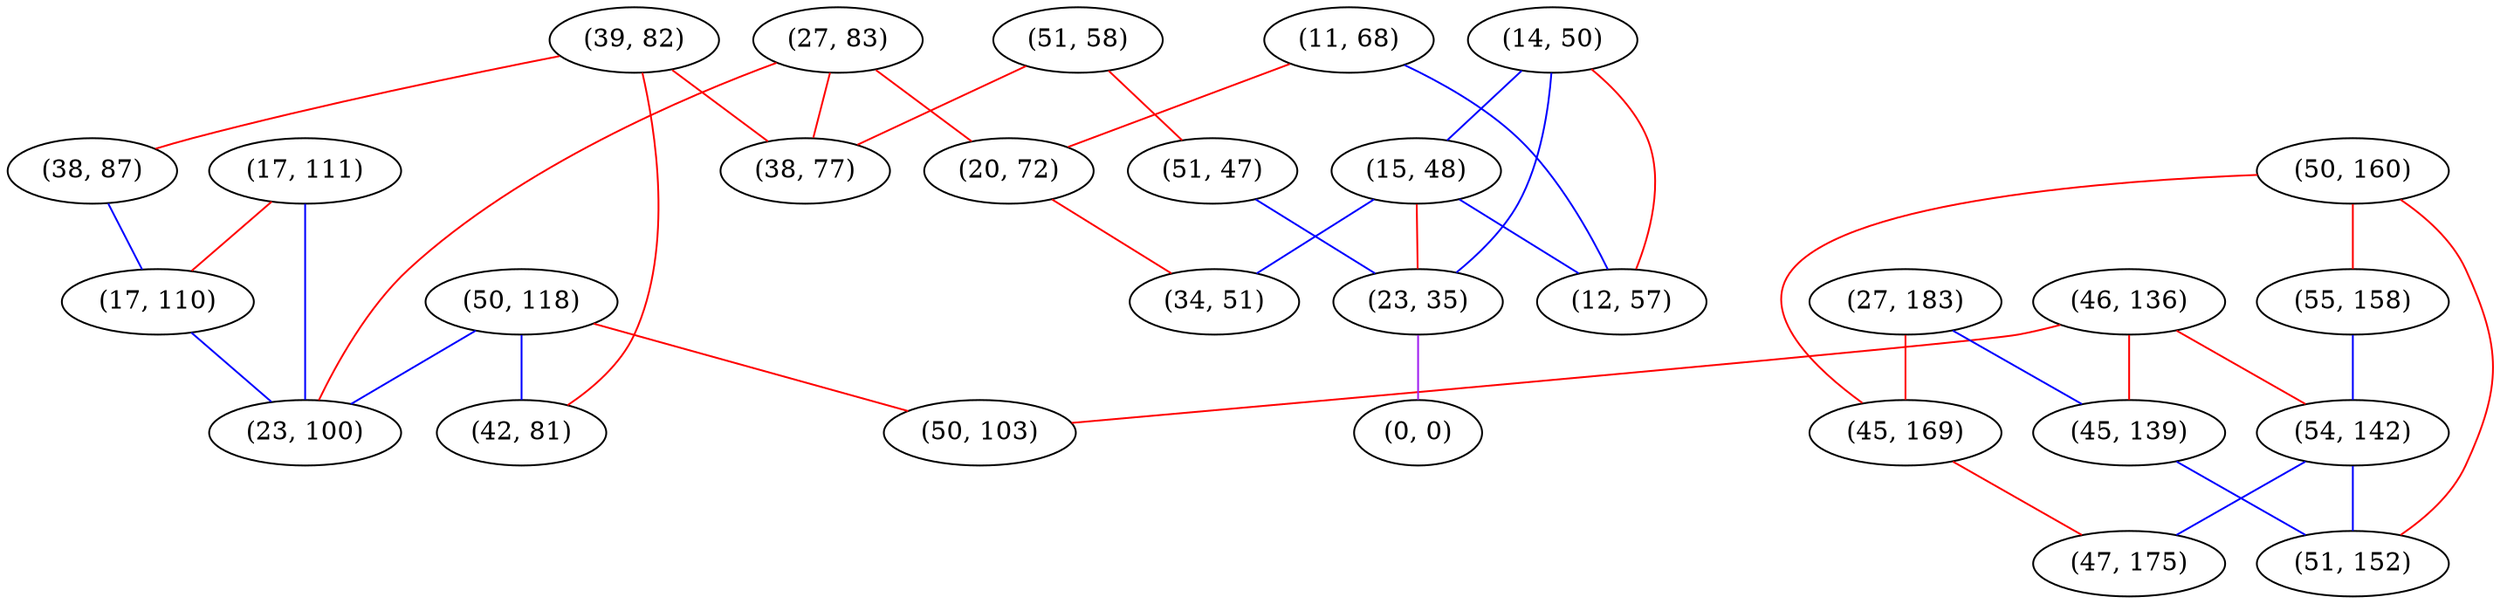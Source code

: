 graph "" {
"(50, 118)";
"(11, 68)";
"(51, 58)";
"(14, 50)";
"(27, 83)";
"(51, 47)";
"(46, 136)";
"(27, 183)";
"(15, 48)";
"(39, 82)";
"(23, 35)";
"(38, 87)";
"(17, 111)";
"(50, 160)";
"(55, 158)";
"(0, 0)";
"(54, 142)";
"(38, 77)";
"(20, 72)";
"(17, 110)";
"(45, 139)";
"(23, 100)";
"(34, 51)";
"(42, 81)";
"(12, 57)";
"(50, 103)";
"(51, 152)";
"(45, 169)";
"(47, 175)";
"(50, 118)" -- "(50, 103)"  [color=red, key=0, weight=1];
"(50, 118)" -- "(23, 100)"  [color=blue, key=0, weight=3];
"(50, 118)" -- "(42, 81)"  [color=blue, key=0, weight=3];
"(11, 68)" -- "(12, 57)"  [color=blue, key=0, weight=3];
"(11, 68)" -- "(20, 72)"  [color=red, key=0, weight=1];
"(51, 58)" -- "(51, 47)"  [color=red, key=0, weight=1];
"(51, 58)" -- "(38, 77)"  [color=red, key=0, weight=1];
"(14, 50)" -- "(15, 48)"  [color=blue, key=0, weight=3];
"(14, 50)" -- "(12, 57)"  [color=red, key=0, weight=1];
"(14, 50)" -- "(23, 35)"  [color=blue, key=0, weight=3];
"(27, 83)" -- "(23, 100)"  [color=red, key=0, weight=1];
"(27, 83)" -- "(38, 77)"  [color=red, key=0, weight=1];
"(27, 83)" -- "(20, 72)"  [color=red, key=0, weight=1];
"(51, 47)" -- "(23, 35)"  [color=blue, key=0, weight=3];
"(46, 136)" -- "(50, 103)"  [color=red, key=0, weight=1];
"(46, 136)" -- "(54, 142)"  [color=red, key=0, weight=1];
"(46, 136)" -- "(45, 139)"  [color=red, key=0, weight=1];
"(27, 183)" -- "(45, 169)"  [color=red, key=0, weight=1];
"(27, 183)" -- "(45, 139)"  [color=blue, key=0, weight=3];
"(15, 48)" -- "(23, 35)"  [color=red, key=0, weight=1];
"(15, 48)" -- "(34, 51)"  [color=blue, key=0, weight=3];
"(15, 48)" -- "(12, 57)"  [color=blue, key=0, weight=3];
"(39, 82)" -- "(38, 87)"  [color=red, key=0, weight=1];
"(39, 82)" -- "(42, 81)"  [color=red, key=0, weight=1];
"(39, 82)" -- "(38, 77)"  [color=red, key=0, weight=1];
"(23, 35)" -- "(0, 0)"  [color=purple, key=0, weight=4];
"(38, 87)" -- "(17, 110)"  [color=blue, key=0, weight=3];
"(17, 111)" -- "(23, 100)"  [color=blue, key=0, weight=3];
"(17, 111)" -- "(17, 110)"  [color=red, key=0, weight=1];
"(50, 160)" -- "(51, 152)"  [color=red, key=0, weight=1];
"(50, 160)" -- "(45, 169)"  [color=red, key=0, weight=1];
"(50, 160)" -- "(55, 158)"  [color=red, key=0, weight=1];
"(55, 158)" -- "(54, 142)"  [color=blue, key=0, weight=3];
"(54, 142)" -- "(51, 152)"  [color=blue, key=0, weight=3];
"(54, 142)" -- "(47, 175)"  [color=blue, key=0, weight=3];
"(20, 72)" -- "(34, 51)"  [color=red, key=0, weight=1];
"(17, 110)" -- "(23, 100)"  [color=blue, key=0, weight=3];
"(45, 139)" -- "(51, 152)"  [color=blue, key=0, weight=3];
"(45, 169)" -- "(47, 175)"  [color=red, key=0, weight=1];
}
